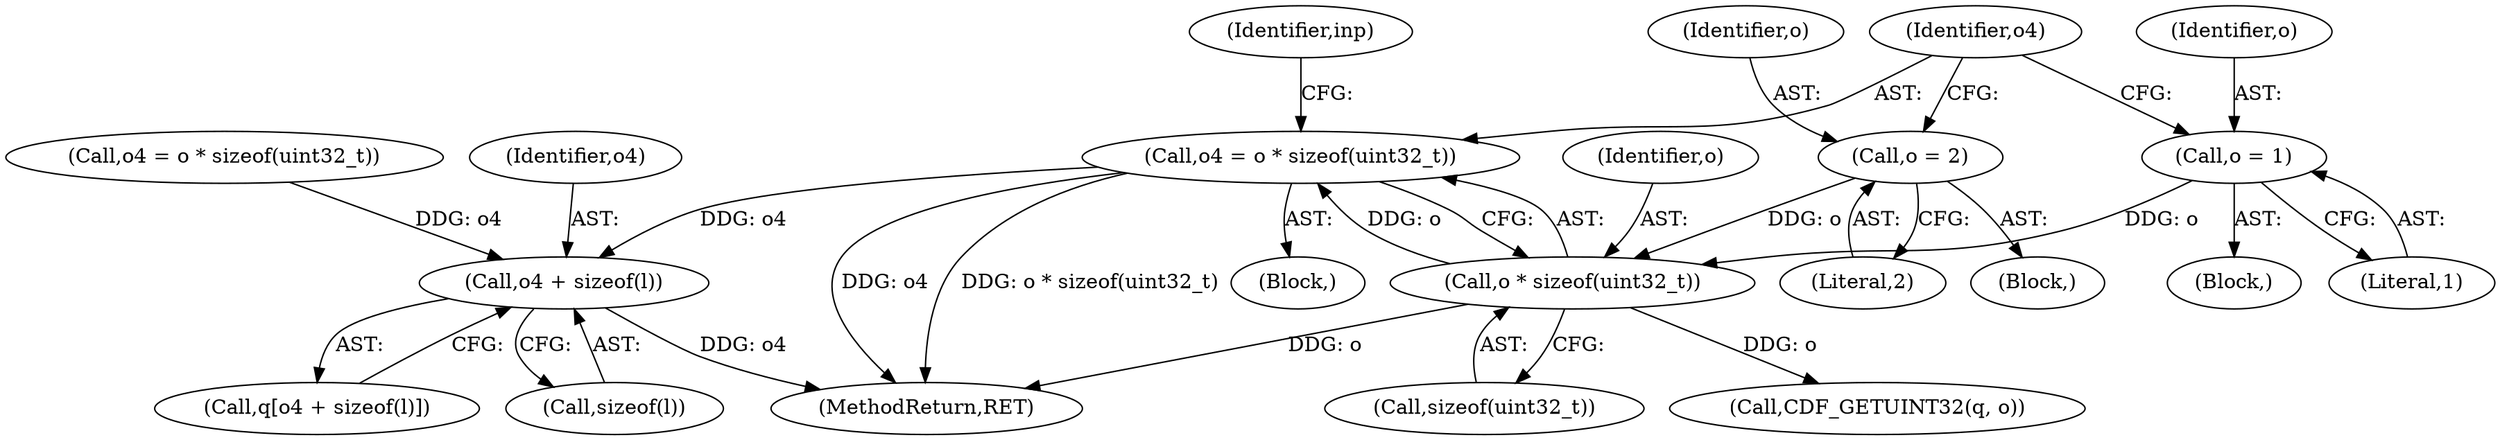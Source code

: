 digraph "0_file_1aec04dbf8a24b8a6ba64c4f74efa0628e36db0b@API" {
"1000366" [label="(Call,o4 = o * sizeof(uint32_t))"];
"1000368" [label="(Call,o * sizeof(uint32_t))"];
"1000355" [label="(Call,o = 2)"];
"1000363" [label="(Call,o = 1)"];
"1000728" [label="(Call,o4 + sizeof(l))"];
"1000839" [label="(MethodReturn,RET)"];
"1000349" [label="(Block,)"];
"1000365" [label="(Literal,1)"];
"1000376" [label="(Identifier,inp)"];
"1000369" [label="(Identifier,o)"];
"1000701" [label="(Call,CDF_GETUINT32(q, o))"];
"1000728" [label="(Call,o4 + sizeof(l))"];
"1000367" [label="(Identifier,o4)"];
"1000258" [label="(Block,)"];
"1000359" [label="(Block,)"];
"1000366" [label="(Call,o4 = o * sizeof(uint32_t))"];
"1000355" [label="(Call,o = 2)"];
"1000357" [label="(Literal,2)"];
"1000356" [label="(Identifier,o)"];
"1000370" [label="(Call,sizeof(uint32_t))"];
"1000363" [label="(Call,o = 1)"];
"1000730" [label="(Call,sizeof(l))"];
"1000368" [label="(Call,o * sizeof(uint32_t))"];
"1000729" [label="(Identifier,o4)"];
"1000767" [label="(Call,o4 = o * sizeof(uint32_t))"];
"1000726" [label="(Call,q[o4 + sizeof(l)])"];
"1000364" [label="(Identifier,o)"];
"1000366" -> "1000258"  [label="AST: "];
"1000366" -> "1000368"  [label="CFG: "];
"1000367" -> "1000366"  [label="AST: "];
"1000368" -> "1000366"  [label="AST: "];
"1000376" -> "1000366"  [label="CFG: "];
"1000366" -> "1000839"  [label="DDG: o * sizeof(uint32_t)"];
"1000366" -> "1000839"  [label="DDG: o4"];
"1000368" -> "1000366"  [label="DDG: o"];
"1000366" -> "1000728"  [label="DDG: o4"];
"1000368" -> "1000370"  [label="CFG: "];
"1000369" -> "1000368"  [label="AST: "];
"1000370" -> "1000368"  [label="AST: "];
"1000368" -> "1000839"  [label="DDG: o"];
"1000355" -> "1000368"  [label="DDG: o"];
"1000363" -> "1000368"  [label="DDG: o"];
"1000368" -> "1000701"  [label="DDG: o"];
"1000355" -> "1000349"  [label="AST: "];
"1000355" -> "1000357"  [label="CFG: "];
"1000356" -> "1000355"  [label="AST: "];
"1000357" -> "1000355"  [label="AST: "];
"1000367" -> "1000355"  [label="CFG: "];
"1000363" -> "1000359"  [label="AST: "];
"1000363" -> "1000365"  [label="CFG: "];
"1000364" -> "1000363"  [label="AST: "];
"1000365" -> "1000363"  [label="AST: "];
"1000367" -> "1000363"  [label="CFG: "];
"1000728" -> "1000726"  [label="AST: "];
"1000728" -> "1000730"  [label="CFG: "];
"1000729" -> "1000728"  [label="AST: "];
"1000730" -> "1000728"  [label="AST: "];
"1000726" -> "1000728"  [label="CFG: "];
"1000728" -> "1000839"  [label="DDG: o4"];
"1000767" -> "1000728"  [label="DDG: o4"];
}
